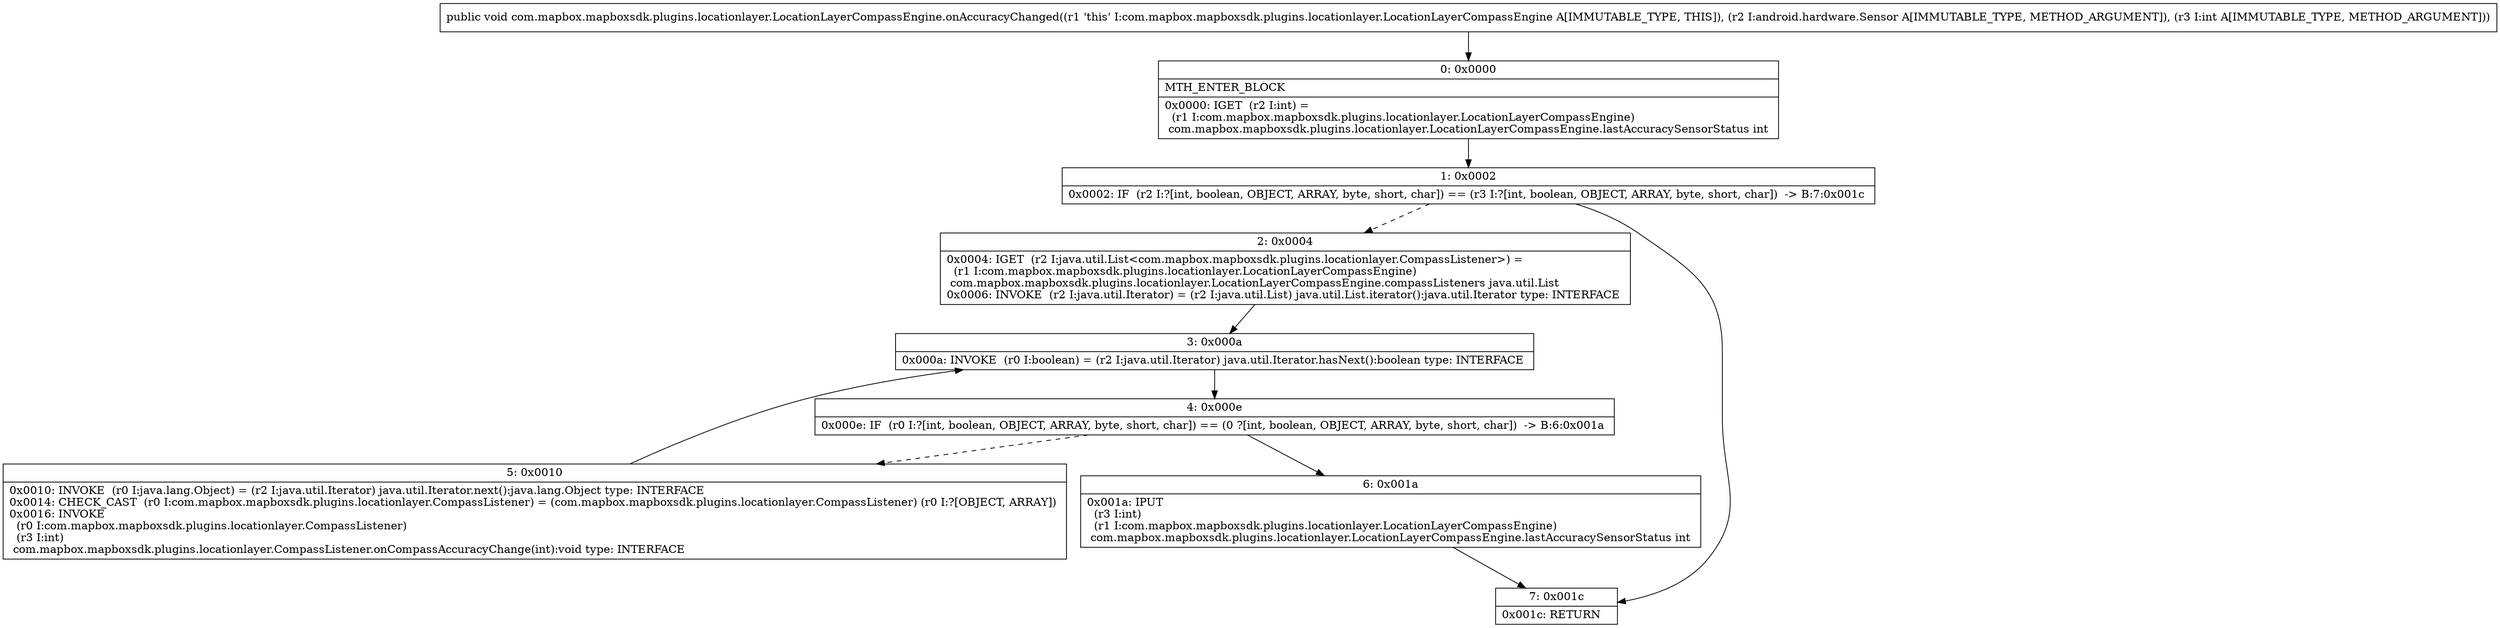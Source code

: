 digraph "CFG forcom.mapbox.mapboxsdk.plugins.locationlayer.LocationLayerCompassEngine.onAccuracyChanged(Landroid\/hardware\/Sensor;I)V" {
Node_0 [shape=record,label="{0\:\ 0x0000|MTH_ENTER_BLOCK\l|0x0000: IGET  (r2 I:int) = \l  (r1 I:com.mapbox.mapboxsdk.plugins.locationlayer.LocationLayerCompassEngine)\l com.mapbox.mapboxsdk.plugins.locationlayer.LocationLayerCompassEngine.lastAccuracySensorStatus int \l}"];
Node_1 [shape=record,label="{1\:\ 0x0002|0x0002: IF  (r2 I:?[int, boolean, OBJECT, ARRAY, byte, short, char]) == (r3 I:?[int, boolean, OBJECT, ARRAY, byte, short, char])  \-\> B:7:0x001c \l}"];
Node_2 [shape=record,label="{2\:\ 0x0004|0x0004: IGET  (r2 I:java.util.List\<com.mapbox.mapboxsdk.plugins.locationlayer.CompassListener\>) = \l  (r1 I:com.mapbox.mapboxsdk.plugins.locationlayer.LocationLayerCompassEngine)\l com.mapbox.mapboxsdk.plugins.locationlayer.LocationLayerCompassEngine.compassListeners java.util.List \l0x0006: INVOKE  (r2 I:java.util.Iterator) = (r2 I:java.util.List) java.util.List.iterator():java.util.Iterator type: INTERFACE \l}"];
Node_3 [shape=record,label="{3\:\ 0x000a|0x000a: INVOKE  (r0 I:boolean) = (r2 I:java.util.Iterator) java.util.Iterator.hasNext():boolean type: INTERFACE \l}"];
Node_4 [shape=record,label="{4\:\ 0x000e|0x000e: IF  (r0 I:?[int, boolean, OBJECT, ARRAY, byte, short, char]) == (0 ?[int, boolean, OBJECT, ARRAY, byte, short, char])  \-\> B:6:0x001a \l}"];
Node_5 [shape=record,label="{5\:\ 0x0010|0x0010: INVOKE  (r0 I:java.lang.Object) = (r2 I:java.util.Iterator) java.util.Iterator.next():java.lang.Object type: INTERFACE \l0x0014: CHECK_CAST  (r0 I:com.mapbox.mapboxsdk.plugins.locationlayer.CompassListener) = (com.mapbox.mapboxsdk.plugins.locationlayer.CompassListener) (r0 I:?[OBJECT, ARRAY]) \l0x0016: INVOKE  \l  (r0 I:com.mapbox.mapboxsdk.plugins.locationlayer.CompassListener)\l  (r3 I:int)\l com.mapbox.mapboxsdk.plugins.locationlayer.CompassListener.onCompassAccuracyChange(int):void type: INTERFACE \l}"];
Node_6 [shape=record,label="{6\:\ 0x001a|0x001a: IPUT  \l  (r3 I:int)\l  (r1 I:com.mapbox.mapboxsdk.plugins.locationlayer.LocationLayerCompassEngine)\l com.mapbox.mapboxsdk.plugins.locationlayer.LocationLayerCompassEngine.lastAccuracySensorStatus int \l}"];
Node_7 [shape=record,label="{7\:\ 0x001c|0x001c: RETURN   \l}"];
MethodNode[shape=record,label="{public void com.mapbox.mapboxsdk.plugins.locationlayer.LocationLayerCompassEngine.onAccuracyChanged((r1 'this' I:com.mapbox.mapboxsdk.plugins.locationlayer.LocationLayerCompassEngine A[IMMUTABLE_TYPE, THIS]), (r2 I:android.hardware.Sensor A[IMMUTABLE_TYPE, METHOD_ARGUMENT]), (r3 I:int A[IMMUTABLE_TYPE, METHOD_ARGUMENT])) }"];
MethodNode -> Node_0;
Node_0 -> Node_1;
Node_1 -> Node_2[style=dashed];
Node_1 -> Node_7;
Node_2 -> Node_3;
Node_3 -> Node_4;
Node_4 -> Node_5[style=dashed];
Node_4 -> Node_6;
Node_5 -> Node_3;
Node_6 -> Node_7;
}

